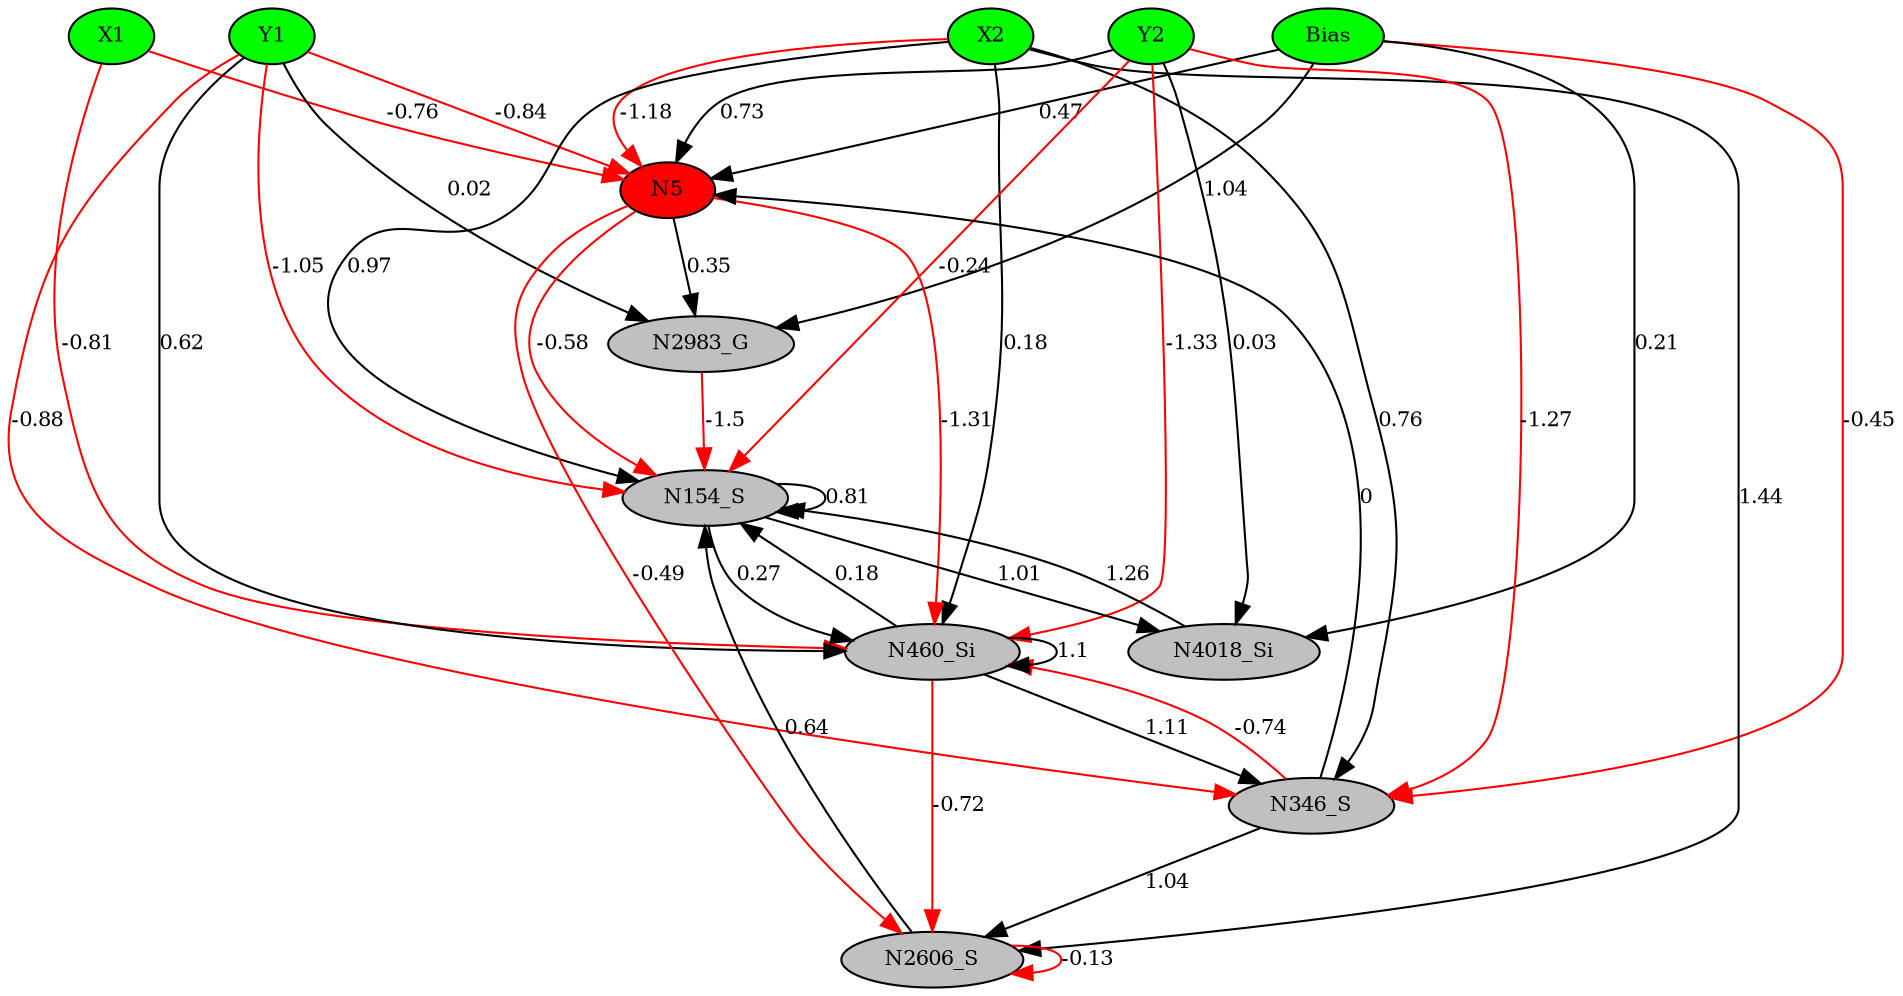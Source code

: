 digraph g { 
N0 [shape=ellipse, label=Bias,fontsize=10,height=0.1,width=0.1,style=filled,fillcolor=green]
N1[shape=ellipse label=X1,fontsize=10,height=0.1,width=0.1,style=filled,fillcolor=green]
N2[shape=ellipse label=Y1,fontsize=10,height=0.1,width=0.1,style=filled,fillcolor=green]
N3[shape=ellipse label=X2,fontsize=10,height=0.1,width=0.1,style=filled,fillcolor=green]
N4[shape=ellipse label=Y2,fontsize=10,height=0.1,width=0.1,style=filled,fillcolor=green]
N5[shape=ellipse,fontsize = 10, height = 0.1, width = 0.1, style = filled, fillcolor = red]
N154[shape=ellipse, label=N154_S,fontsize=10,height=0.1,width=0.1,style=filled,fillcolor=gray]
N346[shape=ellipse, label=N346_S,fontsize=10,height=0.1,width=0.1,style=filled,fillcolor=gray]
N460[shape=ellipse, label=N460_Si,fontsize=10,height=0.1,width=0.1,style=filled,fillcolor=gray]
N2606[shape=ellipse, label=N2606_S,fontsize=10,height=0.1,width=0.1,style=filled,fillcolor=gray]
N2983[shape=ellipse, label=N2983_G,fontsize=10,height=0.1,width=0.1,style=filled,fillcolor=gray]
N4018[shape=ellipse, label=N4018_Si,fontsize=10,height=0.1,width=0.1,style=filled,fillcolor=gray]
N0 -> N5 [color=black] [ label=0.47,fontsize=10]
N1 -> N5 [color=red] [arrowType=inv][ label=-0.76,fontsize=10]
N3 -> N5 [color=red] [arrowType=inv][ label=-1.18,fontsize=10]
N4 -> N5 [color=black] [ label=0.73,fontsize=10]
N2 -> N154 [color=red] [arrowType=inv][ label=-1.05,fontsize=10]
N2 -> N5 [color=red] [arrowType=inv][ label=-0.84,fontsize=10]
N346 -> N5 [color=black] [ label=0,fontsize=10]
N154 -> N460 [color=black] [ label=0.27,fontsize=10]
N460 -> N346 [color=black] [ label=1.11,fontsize=10]
N460 -> N460 [color=black] [ label=1.1,fontsize=10]
N0 -> N346 [color=red] [arrowType=inv][ label=-0.45,fontsize=10]
N460 -> N154 [color=black] [ label=0.18,fontsize=10]
N3 -> N460 [color=black] [ label=0.18,fontsize=10]
N5 -> N460 [color=red] [arrowType=inv][ label=-1.31,fontsize=10]
N1 -> N460 [color=red] [arrowType=inv][ label=-0.81,fontsize=10]
N346 -> N460 [color=red] [arrowType=inv][ label=-0.74,fontsize=10]
N2 -> N460 [color=black] [ label=0.62,fontsize=10]
N2 -> N346 [color=red] [arrowType=inv][ label=-0.88,fontsize=10]
N4 -> N346 [color=red] [arrowType=inv][ label=-1.27,fontsize=10]
N4 -> N460 [color=red] [arrowType=inv][ label=-1.33,fontsize=10]
N3 -> N346 [color=black] [ label=0.76,fontsize=10]
N4 -> N154 [color=red] [arrowType=inv][ label=-0.24,fontsize=10]
N346 -> N2606 [color=black] [ label=1.04,fontsize=10]
N2606 -> N154 [color=black] [ label=0.64,fontsize=10]
N5 -> N2606 [color=red] [arrowType=inv][ label=-0.49,fontsize=10]
N3 -> N154 [color=black] [ label=0.97,fontsize=10]
N0 -> N2983 [color=black] [ label=1.04,fontsize=10]
N2983 -> N154 [color=red] [arrowType=inv][ label=-1.5,fontsize=10]
N5 -> N2983 [color=black] [ label=0.35,fontsize=10]
N5 -> N154 [color=red] [arrowType=inv][ label=-0.58,fontsize=10]
N460 -> N2606 [color=red] [arrowType=inv][ label=-0.72,fontsize=10]
N3 -> N2606 [color=black] [ label=1.44,fontsize=10]
N2 -> N2983 [color=black] [ label=0.02,fontsize=10]
N2606 -> N2606 [color=red] [arrowType=inv][ label=-0.13,fontsize=10]
N154 -> N4018 [color=black] [ label=1.01,fontsize=10]
N4018 -> N154 [color=black] [ label=1.26,fontsize=10]
N4 -> N4018 [color=black] [ label=0.03,fontsize=10]
N154 -> N154 [color=black] [ label=0.81,fontsize=10]
N0 -> N4018 [color=black] [ label=0.21,fontsize=10]
 { rank=same; 
N5
 } 
 { rank=same; 
N1 ->N2 ->N3 ->N4 ->N0 [style=invis]
 } 
}
